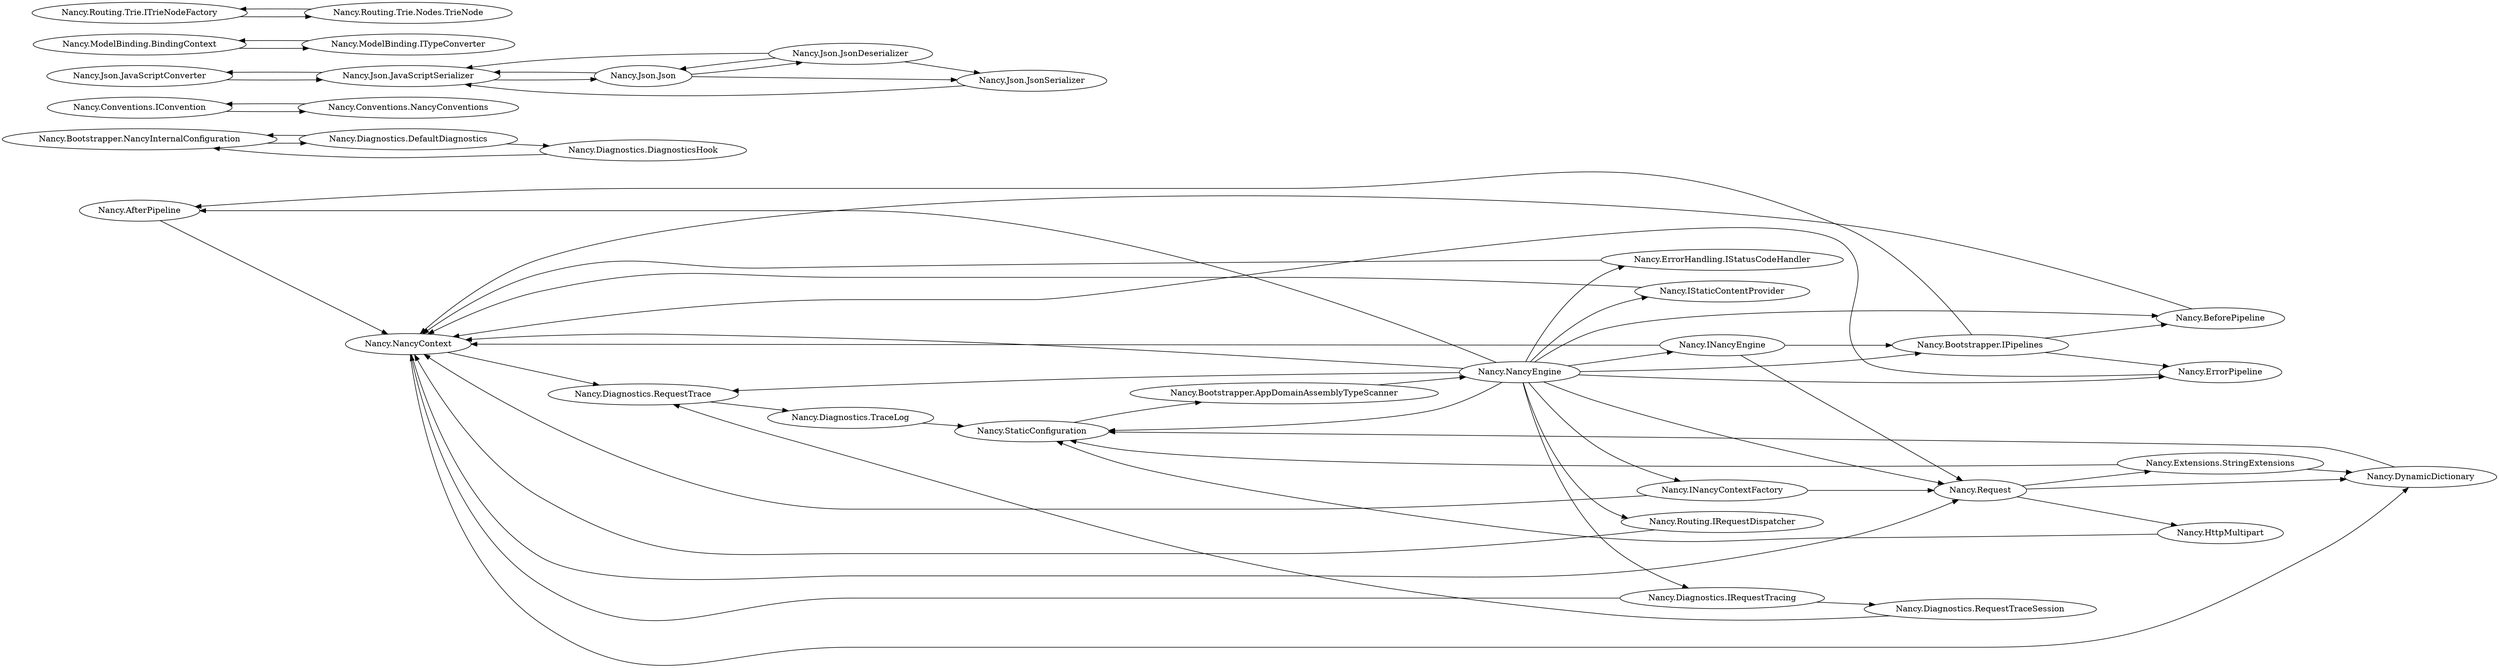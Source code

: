 digraph G {
    page="40,60"; 
    ratio=auto;
    rankdir=LR;
    fontsize=10;
   "Nancy.AfterPipeline" -> { rank=none; "Nancy.NancyContext" }
   "Nancy.BeforePipeline" -> { rank=none; "Nancy.NancyContext" }
   "Nancy.Bootstrapper.AppDomainAssemblyTypeScanner" -> { rank=none; "Nancy.NancyEngine" }
   "Nancy.Bootstrapper.IPipelines" -> { rank=none; "Nancy.AfterPipeline"; "Nancy.BeforePipeline"; "Nancy.ErrorPipeline" }
   "Nancy.Bootstrapper.NancyInternalConfiguration" -> { rank=none; "Nancy.Diagnostics.DefaultDiagnostics" }
   "Nancy.Conventions.IConvention" -> { rank=none; "Nancy.Conventions.NancyConventions" }
   "Nancy.Conventions.NancyConventions" -> { rank=none; "Nancy.Conventions.IConvention" }
   "Nancy.Diagnostics.DefaultDiagnostics" -> { rank=none; "Nancy.Bootstrapper.NancyInternalConfiguration"; "Nancy.Diagnostics.DiagnosticsHook" }
   "Nancy.Diagnostics.DiagnosticsHook" -> { rank=none; "Nancy.Bootstrapper.NancyInternalConfiguration" }
   "Nancy.Diagnostics.IRequestTracing" -> { rank=none; "Nancy.Diagnostics.RequestTraceSession"; "Nancy.NancyContext" }
   "Nancy.Diagnostics.RequestTrace" -> { rank=none; "Nancy.Diagnostics.TraceLog" }
   "Nancy.Diagnostics.RequestTraceSession" -> { rank=none; "Nancy.Diagnostics.RequestTrace" }
   "Nancy.Diagnostics.TraceLog" -> { rank=none; "Nancy.StaticConfiguration" }
   "Nancy.DynamicDictionary" -> { rank=none; "Nancy.StaticConfiguration" }
   "Nancy.ErrorHandling.IStatusCodeHandler" -> { rank=none; "Nancy.NancyContext" }
   "Nancy.ErrorPipeline" -> { rank=none; "Nancy.NancyContext" }
   "Nancy.Extensions.StringExtensions" -> { rank=none; "Nancy.DynamicDictionary"; "Nancy.StaticConfiguration" }
   "Nancy.HttpMultipart" -> { rank=none; "Nancy.StaticConfiguration" }
   "Nancy.INancyContextFactory" -> { rank=none; "Nancy.NancyContext"; "Nancy.Request" }
   "Nancy.INancyEngine" -> { rank=none; "Nancy.Bootstrapper.IPipelines"; "Nancy.NancyContext"; "Nancy.Request" }
   "Nancy.IStaticContentProvider" -> { rank=none; "Nancy.NancyContext" }
   "Nancy.Json.JavaScriptConverter" -> { rank=none; "Nancy.Json.JavaScriptSerializer" }
   "Nancy.Json.JavaScriptSerializer" -> { rank=none; "Nancy.Json.JavaScriptConverter"; "Nancy.Json.Json" }
   "Nancy.Json.Json" -> { rank=none; "Nancy.Json.JavaScriptSerializer"; "Nancy.Json.JsonDeserializer"; "Nancy.Json.JsonSerializer" }
   "Nancy.Json.JsonDeserializer" -> { rank=none; "Nancy.Json.JavaScriptSerializer"; "Nancy.Json.Json"; "Nancy.Json.JsonSerializer" }
   "Nancy.Json.JsonSerializer" -> { rank=none; "Nancy.Json.JavaScriptSerializer" }
   "Nancy.ModelBinding.BindingContext" -> { rank=none; "Nancy.ModelBinding.ITypeConverter" }
   "Nancy.ModelBinding.ITypeConverter" -> { rank=none; "Nancy.ModelBinding.BindingContext" }
   "Nancy.NancyContext" -> { rank=none; "Nancy.Diagnostics.RequestTrace"; "Nancy.DynamicDictionary"; "Nancy.Request" }
   "Nancy.NancyEngine" -> { rank=none; "Nancy.AfterPipeline"; "Nancy.BeforePipeline"; "Nancy.Bootstrapper.IPipelines"; "Nancy.Diagnostics.IRequestTracing"; "Nancy.Diagnostics.RequestTrace"; "Nancy.ErrorHandling.IStatusCodeHandler"; "Nancy.ErrorPipeline"; "Nancy.INancyContextFactory"; "Nancy.INancyEngine"; "Nancy.IStaticContentProvider"; "Nancy.NancyContext"; "Nancy.Request"; "Nancy.Routing.IRequestDispatcher"; "Nancy.StaticConfiguration" }
   "Nancy.Request" -> { rank=none; "Nancy.DynamicDictionary"; "Nancy.Extensions.StringExtensions"; "Nancy.HttpMultipart" }
   "Nancy.Routing.IRequestDispatcher" -> { rank=none; "Nancy.NancyContext" }
   "Nancy.Routing.Trie.ITrieNodeFactory" -> { rank=none; "Nancy.Routing.Trie.Nodes.TrieNode" }
   "Nancy.Routing.Trie.Nodes.TrieNode" -> { rank=none; "Nancy.Routing.Trie.ITrieNodeFactory" }
   "Nancy.StaticConfiguration" -> { rank=none; "Nancy.Bootstrapper.AppDomainAssemblyTypeScanner" }
   }
